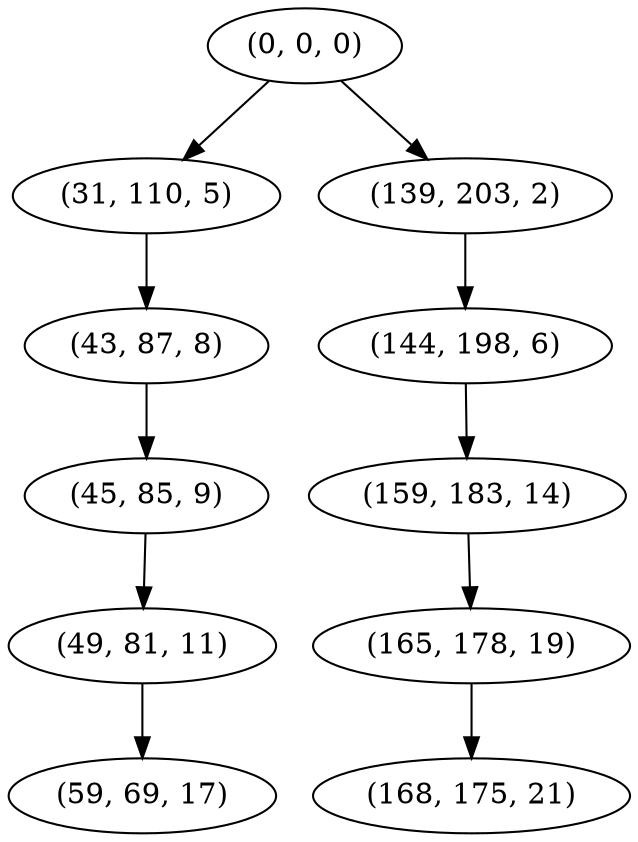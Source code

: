 digraph tree {
    "(0, 0, 0)";
    "(31, 110, 5)";
    "(43, 87, 8)";
    "(45, 85, 9)";
    "(49, 81, 11)";
    "(59, 69, 17)";
    "(139, 203, 2)";
    "(144, 198, 6)";
    "(159, 183, 14)";
    "(165, 178, 19)";
    "(168, 175, 21)";
    "(0, 0, 0)" -> "(31, 110, 5)";
    "(0, 0, 0)" -> "(139, 203, 2)";
    "(31, 110, 5)" -> "(43, 87, 8)";
    "(43, 87, 8)" -> "(45, 85, 9)";
    "(45, 85, 9)" -> "(49, 81, 11)";
    "(49, 81, 11)" -> "(59, 69, 17)";
    "(139, 203, 2)" -> "(144, 198, 6)";
    "(144, 198, 6)" -> "(159, 183, 14)";
    "(159, 183, 14)" -> "(165, 178, 19)";
    "(165, 178, 19)" -> "(168, 175, 21)";
}
